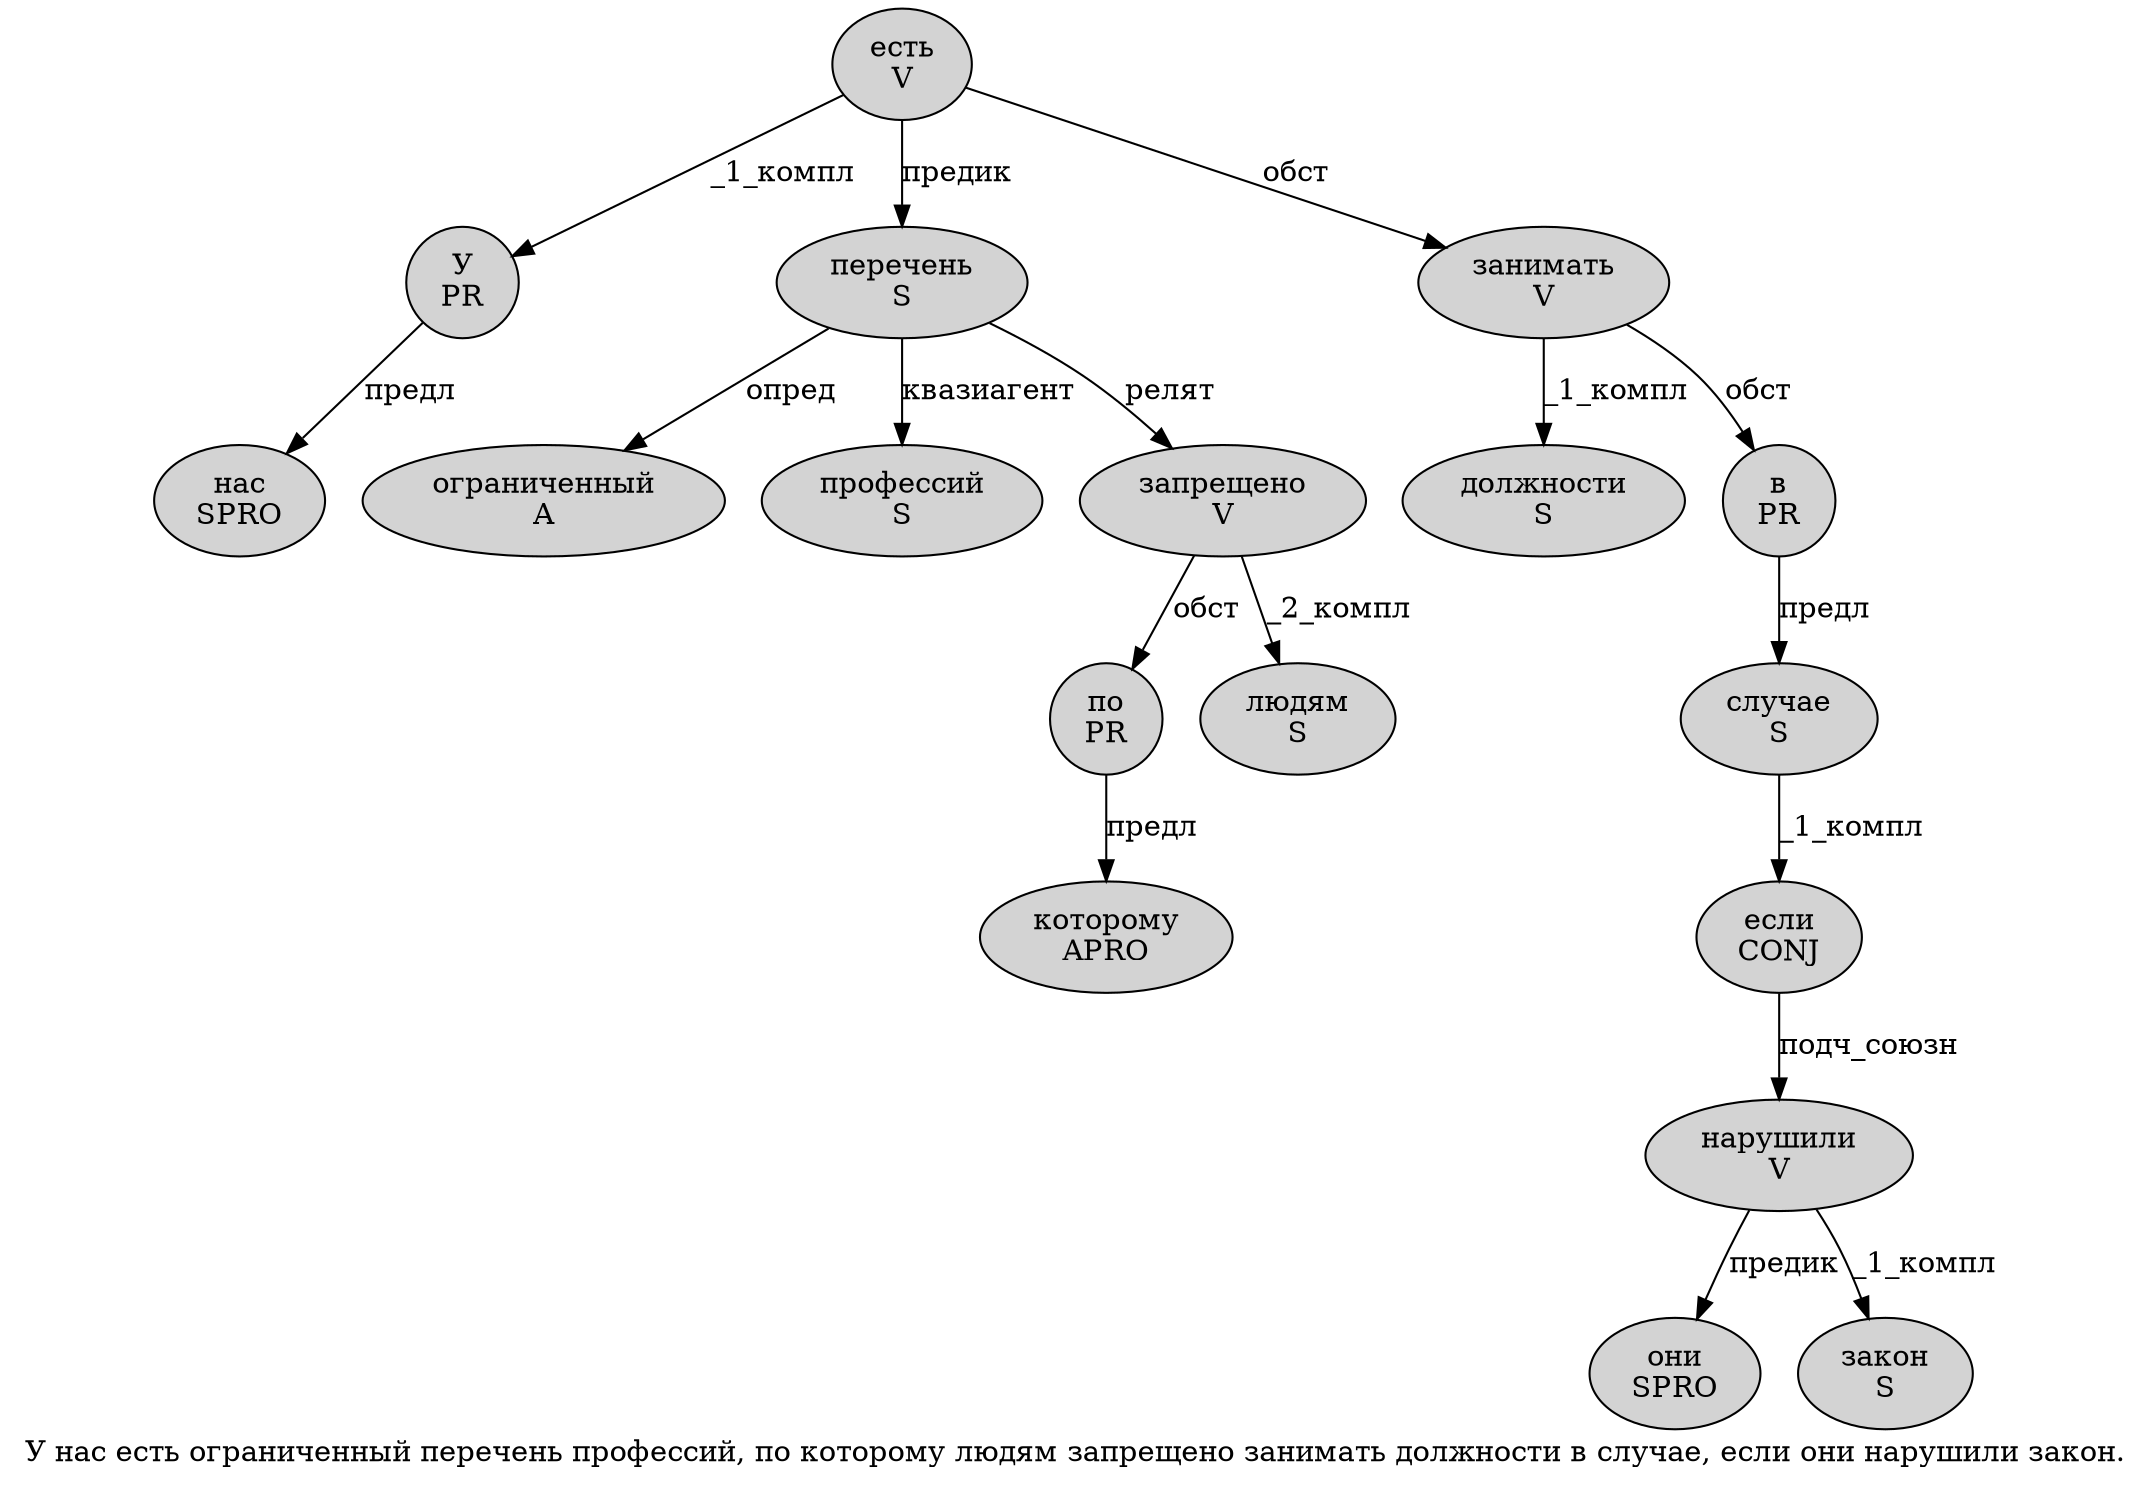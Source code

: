 digraph SENTENCE_313 {
	graph [label="У нас есть ограниченный перечень профессий, по которому людям запрещено занимать должности в случае, если они нарушили закон."]
	node [style=filled]
		0 [label="У
PR" color="" fillcolor=lightgray penwidth=1 shape=ellipse]
		1 [label="нас
SPRO" color="" fillcolor=lightgray penwidth=1 shape=ellipse]
		2 [label="есть
V" color="" fillcolor=lightgray penwidth=1 shape=ellipse]
		3 [label="ограниченный
A" color="" fillcolor=lightgray penwidth=1 shape=ellipse]
		4 [label="перечень
S" color="" fillcolor=lightgray penwidth=1 shape=ellipse]
		5 [label="профессий
S" color="" fillcolor=lightgray penwidth=1 shape=ellipse]
		7 [label="по
PR" color="" fillcolor=lightgray penwidth=1 shape=ellipse]
		8 [label="которому
APRO" color="" fillcolor=lightgray penwidth=1 shape=ellipse]
		9 [label="людям
S" color="" fillcolor=lightgray penwidth=1 shape=ellipse]
		10 [label="запрещено
V" color="" fillcolor=lightgray penwidth=1 shape=ellipse]
		11 [label="занимать
V" color="" fillcolor=lightgray penwidth=1 shape=ellipse]
		12 [label="должности
S" color="" fillcolor=lightgray penwidth=1 shape=ellipse]
		13 [label="в
PR" color="" fillcolor=lightgray penwidth=1 shape=ellipse]
		14 [label="случае
S" color="" fillcolor=lightgray penwidth=1 shape=ellipse]
		16 [label="если
CONJ" color="" fillcolor=lightgray penwidth=1 shape=ellipse]
		17 [label="они
SPRO" color="" fillcolor=lightgray penwidth=1 shape=ellipse]
		18 [label="нарушили
V" color="" fillcolor=lightgray penwidth=1 shape=ellipse]
		19 [label="закон
S" color="" fillcolor=lightgray penwidth=1 shape=ellipse]
			11 -> 12 [label="_1_компл"]
			11 -> 13 [label="обст"]
			4 -> 3 [label="опред"]
			4 -> 5 [label="квазиагент"]
			4 -> 10 [label="релят"]
			0 -> 1 [label="предл"]
			2 -> 0 [label="_1_компл"]
			2 -> 4 [label="предик"]
			2 -> 11 [label="обст"]
			7 -> 8 [label="предл"]
			14 -> 16 [label="_1_компл"]
			10 -> 7 [label="обст"]
			10 -> 9 [label="_2_компл"]
			18 -> 17 [label="предик"]
			18 -> 19 [label="_1_компл"]
			16 -> 18 [label="подч_союзн"]
			13 -> 14 [label="предл"]
}